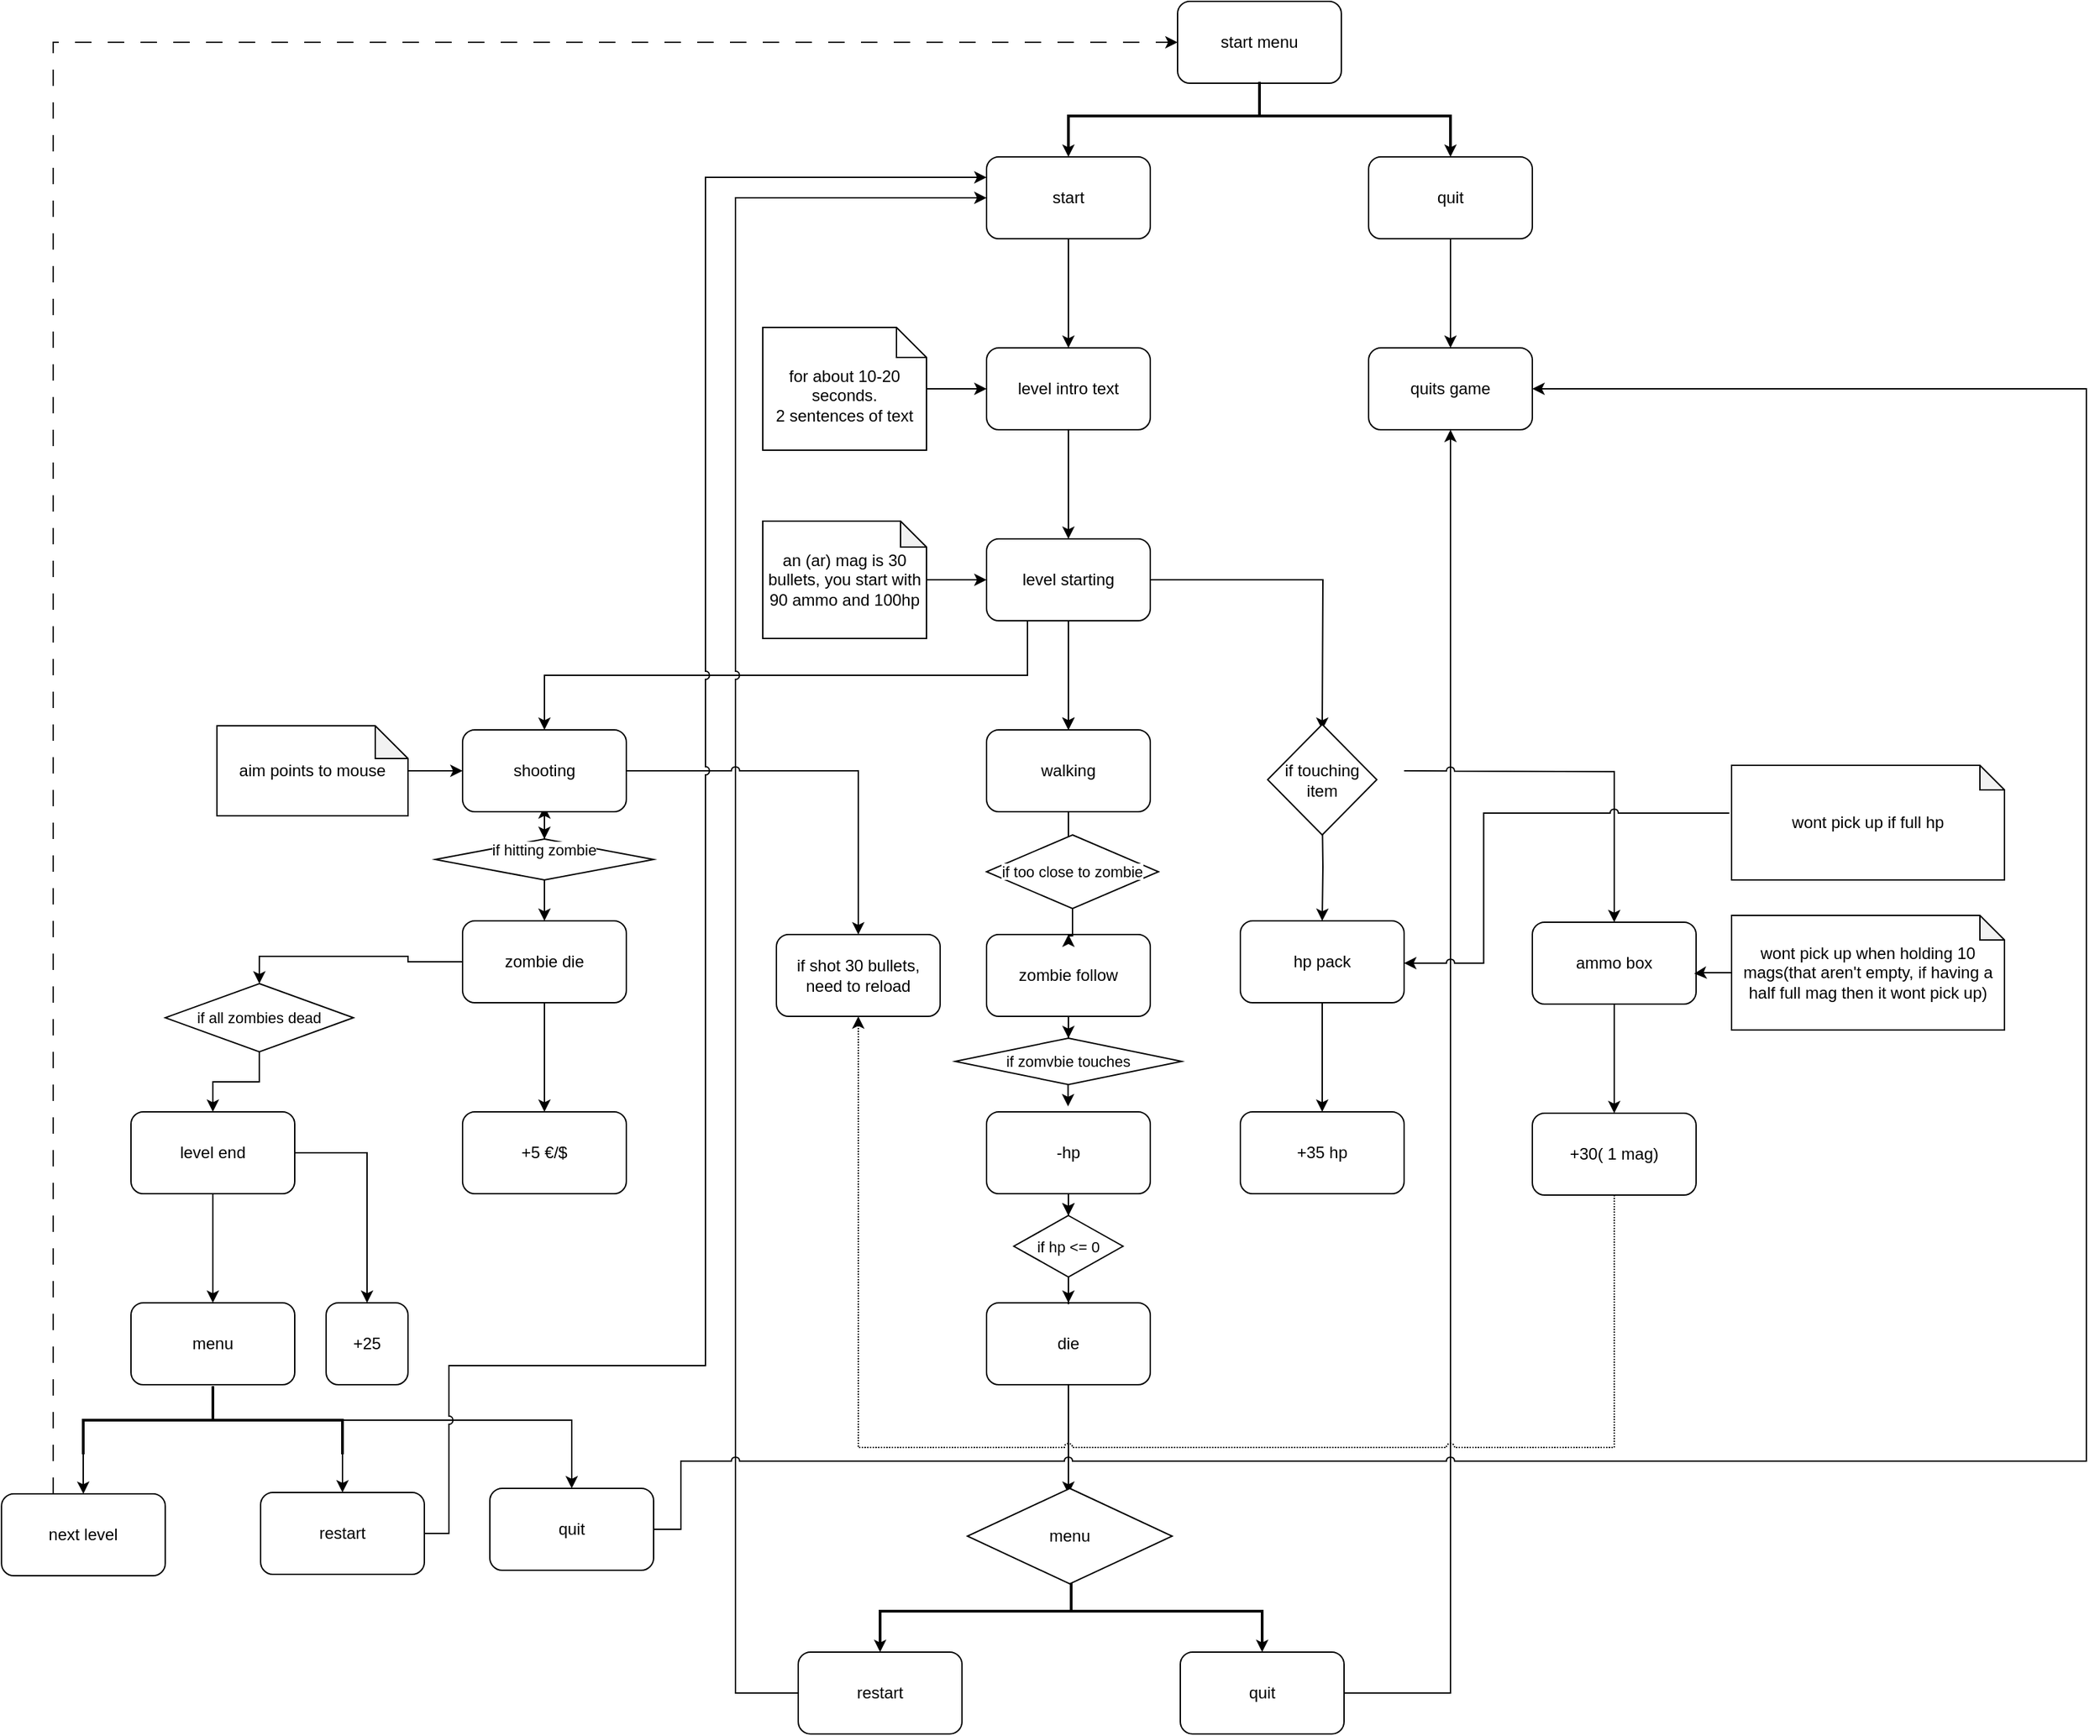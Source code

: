 <mxfile version="26.1.2">
  <diagram name="Pagina-1" id="miCHl6t98B1mV_TQDhrA">
    <mxGraphModel dx="2927" dy="2213" grid="1" gridSize="10" guides="1" tooltips="1" connect="1" arrows="1" fold="1" page="1" pageScale="1" pageWidth="827" pageHeight="1169" background="#ffffff" math="0" shadow="0">
      <root>
        <mxCell id="0" />
        <mxCell id="1" parent="0" />
        <mxCell id="KMwR811q6aHcWl160aMd-12" value="" style="edgeStyle=orthogonalEdgeStyle;rounded=0;orthogonalLoop=1;jettySize=auto;html=1;" parent="1" source="KMwR811q6aHcWl160aMd-6" target="KMwR811q6aHcWl160aMd-11" edge="1">
          <mxGeometry relative="1" as="geometry" />
        </mxCell>
        <mxCell id="KMwR811q6aHcWl160aMd-6" value="start" style="rounded=1;whiteSpace=wrap;html=1;" parent="1" vertex="1">
          <mxGeometry x="214" y="-6" width="120" height="60" as="geometry" />
        </mxCell>
        <mxCell id="KMwR811q6aHcWl160aMd-14" value="" style="edgeStyle=orthogonalEdgeStyle;rounded=0;orthogonalLoop=1;jettySize=auto;html=1;" parent="1" source="KMwR811q6aHcWl160aMd-11" target="KMwR811q6aHcWl160aMd-13" edge="1">
          <mxGeometry relative="1" as="geometry" />
        </mxCell>
        <mxCell id="KMwR811q6aHcWl160aMd-11" value="level intro text" style="rounded=1;whiteSpace=wrap;html=1;" parent="1" vertex="1">
          <mxGeometry x="214" y="134" width="120" height="60" as="geometry" />
        </mxCell>
        <mxCell id="KMwR811q6aHcWl160aMd-29" value="" style="edgeStyle=orthogonalEdgeStyle;rounded=0;orthogonalLoop=1;jettySize=auto;html=1;" parent="1" source="KMwR811q6aHcWl160aMd-13" target="KMwR811q6aHcWl160aMd-28" edge="1">
          <mxGeometry relative="1" as="geometry" />
        </mxCell>
        <mxCell id="2aecdGJbyKE4ds0W0diY-18" value="" style="edgeStyle=orthogonalEdgeStyle;rounded=0;orthogonalLoop=1;jettySize=auto;html=1;" parent="1" source="KMwR811q6aHcWl160aMd-13" edge="1">
          <mxGeometry relative="1" as="geometry">
            <mxPoint x="460" y="414" as="targetPoint" />
          </mxGeometry>
        </mxCell>
        <mxCell id="2aecdGJbyKE4ds0W0diY-36" value="" style="edgeStyle=orthogonalEdgeStyle;rounded=0;orthogonalLoop=1;jettySize=auto;html=1;" parent="1" source="KMwR811q6aHcWl160aMd-13" target="KMwR811q6aHcWl160aMd-28" edge="1">
          <mxGeometry relative="1" as="geometry" />
        </mxCell>
        <mxCell id="2aecdGJbyKE4ds0W0diY-37" style="edgeStyle=orthogonalEdgeStyle;rounded=0;orthogonalLoop=1;jettySize=auto;html=1;exitX=0.25;exitY=1;exitDx=0;exitDy=0;jumpStyle=arc;" parent="1" source="KMwR811q6aHcWl160aMd-13" target="2aecdGJbyKE4ds0W0diY-38" edge="1">
          <mxGeometry relative="1" as="geometry">
            <mxPoint x="80" y="410" as="targetPoint" />
          </mxGeometry>
        </mxCell>
        <mxCell id="KMwR811q6aHcWl160aMd-13" value="level starting" style="whiteSpace=wrap;html=1;rounded=1;" parent="1" vertex="1">
          <mxGeometry x="214" y="274" width="120" height="60" as="geometry" />
        </mxCell>
        <mxCell id="KMwR811q6aHcWl160aMd-17" style="edgeStyle=orthogonalEdgeStyle;rounded=0;orthogonalLoop=1;jettySize=auto;html=1;entryX=0;entryY=0.5;entryDx=0;entryDy=0;" parent="1" source="KMwR811q6aHcWl160aMd-16" target="KMwR811q6aHcWl160aMd-11" edge="1">
          <mxGeometry relative="1" as="geometry" />
        </mxCell>
        <mxCell id="KMwR811q6aHcWl160aMd-16" value="for about 10-20 seconds.&lt;div&gt;2 sentences of text&lt;/div&gt;" style="shape=note2;boundedLbl=1;whiteSpace=wrap;html=1;size=22;verticalAlign=top;align=center;" parent="1" vertex="1">
          <mxGeometry x="50" y="119" width="120" height="90" as="geometry" />
        </mxCell>
        <mxCell id="KMwR811q6aHcWl160aMd-19" value="start menu" style="rounded=1;whiteSpace=wrap;html=1;" parent="1" vertex="1">
          <mxGeometry x="354" y="-120" width="120" height="60" as="geometry" />
        </mxCell>
        <mxCell id="KMwR811q6aHcWl160aMd-22" style="edgeStyle=orthogonalEdgeStyle;rounded=0;orthogonalLoop=1;jettySize=auto;html=1;exitX=1;exitY=1;exitDx=0;exitDy=0;exitPerimeter=0;entryX=0.5;entryY=0;entryDx=0;entryDy=0;" parent="1" source="KMwR811q6aHcWl160aMd-21" target="KMwR811q6aHcWl160aMd-6" edge="1">
          <mxGeometry relative="1" as="geometry" />
        </mxCell>
        <mxCell id="KMwR811q6aHcWl160aMd-24" style="edgeStyle=orthogonalEdgeStyle;rounded=0;orthogonalLoop=1;jettySize=auto;html=1;exitX=1;exitY=0;exitDx=0;exitDy=0;exitPerimeter=0;" parent="1" source="KMwR811q6aHcWl160aMd-21" target="KMwR811q6aHcWl160aMd-25" edge="1">
          <mxGeometry relative="1" as="geometry">
            <mxPoint x="554" y="-6" as="targetPoint" />
            <Array as="points">
              <mxPoint x="554" y="-11" />
              <mxPoint x="554" y="-11" />
            </Array>
          </mxGeometry>
        </mxCell>
        <mxCell id="KMwR811q6aHcWl160aMd-21" value="" style="strokeWidth=2;html=1;shape=mxgraph.flowchart.annotation_2;align=left;labelPosition=right;pointerEvents=1;rotation=90;" parent="1" vertex="1">
          <mxGeometry x="389" y="-176" width="50" height="280" as="geometry" />
        </mxCell>
        <mxCell id="KMwR811q6aHcWl160aMd-27" value="" style="edgeStyle=orthogonalEdgeStyle;rounded=0;orthogonalLoop=1;jettySize=auto;html=1;" parent="1" source="KMwR811q6aHcWl160aMd-25" target="KMwR811q6aHcWl160aMd-26" edge="1">
          <mxGeometry relative="1" as="geometry" />
        </mxCell>
        <mxCell id="KMwR811q6aHcWl160aMd-25" value="quit" style="rounded=1;whiteSpace=wrap;html=1;" parent="1" vertex="1">
          <mxGeometry x="494" y="-6.0" width="120" height="60" as="geometry" />
        </mxCell>
        <mxCell id="KMwR811q6aHcWl160aMd-26" value="quits game" style="whiteSpace=wrap;html=1;rounded=1;" parent="1" vertex="1">
          <mxGeometry x="494" y="134.0" width="120" height="60" as="geometry" />
        </mxCell>
        <mxCell id="ivtVZEtVlIdEnVqYXN35-20" value="" style="edgeStyle=orthogonalEdgeStyle;rounded=0;orthogonalLoop=1;jettySize=auto;html=1;" edge="1" parent="1" source="KMwR811q6aHcWl160aMd-28" target="ivtVZEtVlIdEnVqYXN35-17">
          <mxGeometry relative="1" as="geometry" />
        </mxCell>
        <mxCell id="KMwR811q6aHcWl160aMd-28" value="walking" style="whiteSpace=wrap;html=1;rounded=1;" parent="1" vertex="1">
          <mxGeometry x="214" y="414" width="120" height="60" as="geometry" />
        </mxCell>
        <mxCell id="ivtVZEtVlIdEnVqYXN35-13" value="" style="edgeStyle=orthogonalEdgeStyle;rounded=0;orthogonalLoop=1;jettySize=auto;html=1;" edge="1" parent="1" source="KMwR811q6aHcWl160aMd-31" target="ivtVZEtVlIdEnVqYXN35-10">
          <mxGeometry relative="1" as="geometry" />
        </mxCell>
        <mxCell id="KMwR811q6aHcWl160aMd-31" value="zombie follow" style="rounded=1;whiteSpace=wrap;html=1;" parent="1" vertex="1">
          <mxGeometry x="214" y="564" width="120" height="60" as="geometry" />
        </mxCell>
        <mxCell id="ivtVZEtVlIdEnVqYXN35-9" value="" style="edgeStyle=orthogonalEdgeStyle;rounded=0;orthogonalLoop=1;jettySize=auto;html=1;" edge="1" parent="1" source="KMwR811q6aHcWl160aMd-34" target="ivtVZEtVlIdEnVqYXN35-7">
          <mxGeometry relative="1" as="geometry" />
        </mxCell>
        <mxCell id="ivtVZEtVlIdEnVqYXN35-16" value="" style="edgeStyle=orthogonalEdgeStyle;rounded=0;orthogonalLoop=1;jettySize=auto;html=1;" edge="1" parent="1" source="KMwR811q6aHcWl160aMd-34" target="ivtVZEtVlIdEnVqYXN35-7">
          <mxGeometry relative="1" as="geometry" />
        </mxCell>
        <mxCell id="KMwR811q6aHcWl160aMd-34" value="-hp" style="rounded=1;whiteSpace=wrap;html=1;" parent="1" vertex="1">
          <mxGeometry x="214" y="694" width="120" height="60" as="geometry" />
        </mxCell>
        <mxCell id="2aecdGJbyKE4ds0W0diY-5" value="" style="edgeStyle=orthogonalEdgeStyle;rounded=0;orthogonalLoop=1;jettySize=auto;html=1;" parent="1" source="2aecdGJbyKE4ds0W0diY-2" edge="1">
          <mxGeometry relative="1" as="geometry">
            <mxPoint x="274" y="974" as="targetPoint" />
          </mxGeometry>
        </mxCell>
        <mxCell id="2aecdGJbyKE4ds0W0diY-2" value="die" style="rounded=1;whiteSpace=wrap;html=1;" parent="1" vertex="1">
          <mxGeometry x="214" y="834" width="120" height="60" as="geometry" />
        </mxCell>
        <mxCell id="2aecdGJbyKE4ds0W0diY-13" style="edgeStyle=orthogonalEdgeStyle;rounded=0;orthogonalLoop=1;jettySize=auto;html=1;jumpStyle=arc;" parent="1" source="2aecdGJbyKE4ds0W0diY-6" target="KMwR811q6aHcWl160aMd-6" edge="1">
          <mxGeometry relative="1" as="geometry">
            <mxPoint x="20" y="24" as="targetPoint" />
            <Array as="points">
              <mxPoint x="30" y="1120" />
              <mxPoint x="30" y="24" />
            </Array>
          </mxGeometry>
        </mxCell>
        <mxCell id="2aecdGJbyKE4ds0W0diY-6" value="restart" style="rounded=1;whiteSpace=wrap;html=1;" parent="1" vertex="1">
          <mxGeometry x="76" y="1090" width="120" height="60" as="geometry" />
        </mxCell>
        <mxCell id="2aecdGJbyKE4ds0W0diY-10" style="edgeStyle=orthogonalEdgeStyle;rounded=0;orthogonalLoop=1;jettySize=auto;html=1;exitX=1;exitY=1;exitDx=0;exitDy=0;exitPerimeter=0;entryX=0.5;entryY=0;entryDx=0;entryDy=0;" parent="1" source="2aecdGJbyKE4ds0W0diY-7" target="2aecdGJbyKE4ds0W0diY-6" edge="1">
          <mxGeometry relative="1" as="geometry" />
        </mxCell>
        <mxCell id="2aecdGJbyKE4ds0W0diY-11" style="edgeStyle=orthogonalEdgeStyle;rounded=0;orthogonalLoop=1;jettySize=auto;html=1;exitX=1;exitY=0;exitDx=0;exitDy=0;exitPerimeter=0;entryX=0.5;entryY=0;entryDx=0;entryDy=0;" parent="1" source="2aecdGJbyKE4ds0W0diY-7" target="2aecdGJbyKE4ds0W0diY-8" edge="1">
          <mxGeometry relative="1" as="geometry" />
        </mxCell>
        <mxCell id="2aecdGJbyKE4ds0W0diY-7" value="" style="strokeWidth=2;html=1;shape=mxgraph.flowchart.annotation_2;align=left;labelPosition=right;pointerEvents=1;rotation=90;" parent="1" vertex="1">
          <mxGeometry x="251" y="920" width="50" height="280" as="geometry" />
        </mxCell>
        <mxCell id="2aecdGJbyKE4ds0W0diY-12" style="edgeStyle=orthogonalEdgeStyle;rounded=0;orthogonalLoop=1;jettySize=auto;html=1;jumpStyle=arc;" parent="1" source="2aecdGJbyKE4ds0W0diY-8" target="KMwR811q6aHcWl160aMd-26" edge="1">
          <mxGeometry relative="1" as="geometry" />
        </mxCell>
        <mxCell id="2aecdGJbyKE4ds0W0diY-8" value="quit" style="rounded=1;whiteSpace=wrap;html=1;" parent="1" vertex="1">
          <mxGeometry x="356" y="1090.0" width="120" height="60" as="geometry" />
        </mxCell>
        <mxCell id="2aecdGJbyKE4ds0W0diY-20" value="" style="edgeStyle=orthogonalEdgeStyle;rounded=0;orthogonalLoop=1;jettySize=auto;html=1;" parent="1" target="2aecdGJbyKE4ds0W0diY-19" edge="1">
          <mxGeometry relative="1" as="geometry">
            <mxPoint x="460" y="474" as="sourcePoint" />
          </mxGeometry>
        </mxCell>
        <mxCell id="2aecdGJbyKE4ds0W0diY-25" value="" style="edgeStyle=orthogonalEdgeStyle;rounded=0;orthogonalLoop=1;jettySize=auto;html=1;jumpStyle=arc;" parent="1" target="2aecdGJbyKE4ds0W0diY-24" edge="1">
          <mxGeometry relative="1" as="geometry">
            <mxPoint x="520" y="444.059" as="sourcePoint" />
          </mxGeometry>
        </mxCell>
        <mxCell id="2aecdGJbyKE4ds0W0diY-22" value="" style="edgeStyle=orthogonalEdgeStyle;rounded=0;orthogonalLoop=1;jettySize=auto;html=1;" parent="1" source="2aecdGJbyKE4ds0W0diY-19" target="2aecdGJbyKE4ds0W0diY-21" edge="1">
          <mxGeometry relative="1" as="geometry" />
        </mxCell>
        <mxCell id="2aecdGJbyKE4ds0W0diY-19" value="hp pack" style="whiteSpace=wrap;html=1;rounded=1;" parent="1" vertex="1">
          <mxGeometry x="400" y="554" width="120" height="60" as="geometry" />
        </mxCell>
        <mxCell id="2aecdGJbyKE4ds0W0diY-21" value="+35 hp" style="whiteSpace=wrap;html=1;rounded=1;" parent="1" vertex="1">
          <mxGeometry x="400" y="694" width="120" height="60" as="geometry" />
        </mxCell>
        <mxCell id="2aecdGJbyKE4ds0W0diY-27" value="" style="edgeStyle=orthogonalEdgeStyle;rounded=0;orthogonalLoop=1;jettySize=auto;html=1;" parent="1" source="2aecdGJbyKE4ds0W0diY-24" target="2aecdGJbyKE4ds0W0diY-26" edge="1">
          <mxGeometry relative="1" as="geometry" />
        </mxCell>
        <mxCell id="2aecdGJbyKE4ds0W0diY-24" value="ammo box" style="whiteSpace=wrap;html=1;rounded=1;" parent="1" vertex="1">
          <mxGeometry x="614" y="555" width="120" height="60" as="geometry" />
        </mxCell>
        <mxCell id="2aecdGJbyKE4ds0W0diY-45" style="edgeStyle=orthogonalEdgeStyle;rounded=0;orthogonalLoop=1;jettySize=auto;html=1;jumpStyle=arc;curved=0;dashed=1;dashPattern=1 1;" parent="1" source="2aecdGJbyKE4ds0W0diY-26" target="2aecdGJbyKE4ds0W0diY-44" edge="1">
          <mxGeometry relative="1" as="geometry">
            <Array as="points">
              <mxPoint x="674" y="940" />
              <mxPoint x="120" y="940" />
            </Array>
          </mxGeometry>
        </mxCell>
        <mxCell id="2aecdGJbyKE4ds0W0diY-26" value="+30( 1 mag)" style="whiteSpace=wrap;html=1;rounded=1;" parent="1" vertex="1">
          <mxGeometry x="614" y="695" width="120" height="60" as="geometry" />
        </mxCell>
        <mxCell id="2aecdGJbyKE4ds0W0diY-29" style="edgeStyle=orthogonalEdgeStyle;rounded=0;orthogonalLoop=1;jettySize=auto;html=1;entryX=0;entryY=0.5;entryDx=0;entryDy=0;" parent="1" source="2aecdGJbyKE4ds0W0diY-28" target="KMwR811q6aHcWl160aMd-13" edge="1">
          <mxGeometry relative="1" as="geometry" />
        </mxCell>
        <mxCell id="2aecdGJbyKE4ds0W0diY-28" value="an (ar) mag is 30 bullets, you start with 90 ammo and 100hp" style="shape=note;whiteSpace=wrap;html=1;backgroundOutline=1;darkOpacity=0.05;size=19;" parent="1" vertex="1">
          <mxGeometry x="50" y="261" width="120" height="86" as="geometry" />
        </mxCell>
        <mxCell id="2aecdGJbyKE4ds0W0diY-30" value="wont pick up when holding 10 mags(that aren&#39;t empty, if having a half full mag then it wont pick up)" style="shape=note;whiteSpace=wrap;html=1;backgroundOutline=1;darkOpacity=0.05;size=18;" parent="1" vertex="1">
          <mxGeometry x="760" y="550" width="200" height="84" as="geometry" />
        </mxCell>
        <mxCell id="2aecdGJbyKE4ds0W0diY-31" style="edgeStyle=orthogonalEdgeStyle;rounded=0;orthogonalLoop=1;jettySize=auto;html=1;entryX=0.988;entryY=0.627;entryDx=0;entryDy=0;entryPerimeter=0;" parent="1" source="2aecdGJbyKE4ds0W0diY-30" target="2aecdGJbyKE4ds0W0diY-24" edge="1">
          <mxGeometry relative="1" as="geometry" />
        </mxCell>
        <mxCell id="2aecdGJbyKE4ds0W0diY-32" value="wont pick up if full hp" style="shape=note;whiteSpace=wrap;html=1;backgroundOutline=1;darkOpacity=0.05;size=18;" parent="1" vertex="1">
          <mxGeometry x="760" y="440" width="200" height="84" as="geometry" />
        </mxCell>
        <mxCell id="2aecdGJbyKE4ds0W0diY-33" style="edgeStyle=orthogonalEdgeStyle;rounded=0;orthogonalLoop=1;jettySize=auto;html=1;entryX=1.014;entryY=0.633;entryDx=0;entryDy=0;entryPerimeter=0;jumpStyle=arc;" parent="1" edge="1">
          <mxGeometry relative="1" as="geometry">
            <mxPoint x="758.32" y="475.0" as="sourcePoint" />
            <mxPoint x="520.0" y="584.98" as="targetPoint" />
            <Array as="points">
              <mxPoint x="578.32" y="475" />
              <mxPoint x="578.32" y="585" />
            </Array>
          </mxGeometry>
        </mxCell>
        <mxCell id="2aecdGJbyKE4ds0W0diY-40" value="" style="edgeStyle=orthogonalEdgeStyle;rounded=0;orthogonalLoop=1;jettySize=auto;html=1;" parent="1" edge="1">
          <mxGeometry relative="1" as="geometry">
            <mxPoint x="-111" y="474" as="sourcePoint" />
            <mxPoint x="-110" y="470" as="targetPoint" />
          </mxGeometry>
        </mxCell>
        <mxCell id="2aecdGJbyKE4ds0W0diY-43" style="edgeStyle=orthogonalEdgeStyle;rounded=0;orthogonalLoop=1;jettySize=auto;html=1;jumpStyle=arc;" parent="1" source="2aecdGJbyKE4ds0W0diY-38" target="2aecdGJbyKE4ds0W0diY-44" edge="1">
          <mxGeometry relative="1" as="geometry">
            <mxPoint x="-280" y="560" as="targetPoint" />
          </mxGeometry>
        </mxCell>
        <mxCell id="ivtVZEtVlIdEnVqYXN35-5" value="" style="edgeStyle=orthogonalEdgeStyle;rounded=0;orthogonalLoop=1;jettySize=auto;html=1;" edge="1" parent="1" source="2aecdGJbyKE4ds0W0diY-38" target="ivtVZEtVlIdEnVqYXN35-1">
          <mxGeometry relative="1" as="geometry" />
        </mxCell>
        <mxCell id="2aecdGJbyKE4ds0W0diY-38" value="shooting" style="rounded=1;whiteSpace=wrap;html=1;" parent="1" vertex="1">
          <mxGeometry x="-170" y="414" width="120" height="60" as="geometry" />
        </mxCell>
        <mxCell id="2aecdGJbyKE4ds0W0diY-42" value="" style="edgeStyle=orthogonalEdgeStyle;rounded=0;orthogonalLoop=1;jettySize=auto;html=1;" parent="1" source="2aecdGJbyKE4ds0W0diY-39" target="2aecdGJbyKE4ds0W0diY-41" edge="1">
          <mxGeometry relative="1" as="geometry" />
        </mxCell>
        <mxCell id="2aecdGJbyKE4ds0W0diY-48" value="" style="edgeStyle=orthogonalEdgeStyle;rounded=0;orthogonalLoop=1;jettySize=auto;html=1;entryX=0.5;entryY=0;entryDx=0;entryDy=0;" parent="1" source="2aecdGJbyKE4ds0W0diY-39" target="ivtVZEtVlIdEnVqYXN35-23" edge="1">
          <mxGeometry x="0.563" y="3" relative="1" as="geometry">
            <mxPoint x="-350" y="584" as="targetPoint" />
            <mxPoint as="offset" />
          </mxGeometry>
        </mxCell>
        <mxCell id="2aecdGJbyKE4ds0W0diY-39" value="zombie die" style="whiteSpace=wrap;html=1;rounded=1;" parent="1" vertex="1">
          <mxGeometry x="-170" y="554" width="120" height="60" as="geometry" />
        </mxCell>
        <mxCell id="2aecdGJbyKE4ds0W0diY-41" value="+5 €/$" style="whiteSpace=wrap;html=1;rounded=1;" parent="1" vertex="1">
          <mxGeometry x="-170" y="694" width="120" height="60" as="geometry" />
        </mxCell>
        <mxCell id="2aecdGJbyKE4ds0W0diY-44" value="if shot 30 bullets, need to reload" style="rounded=1;whiteSpace=wrap;html=1;" parent="1" vertex="1">
          <mxGeometry x="60" y="564" width="120" height="60" as="geometry" />
        </mxCell>
        <mxCell id="2aecdGJbyKE4ds0W0diY-47" style="edgeStyle=orthogonalEdgeStyle;rounded=0;orthogonalLoop=1;jettySize=auto;html=1;" parent="1" source="2aecdGJbyKE4ds0W0diY-46" target="2aecdGJbyKE4ds0W0diY-38" edge="1">
          <mxGeometry relative="1" as="geometry" />
        </mxCell>
        <mxCell id="2aecdGJbyKE4ds0W0diY-46" value="aim points to mouse" style="shape=note;whiteSpace=wrap;html=1;backgroundOutline=1;darkOpacity=0.05;size=24;" parent="1" vertex="1">
          <mxGeometry x="-350" y="411" width="140" height="66" as="geometry" />
        </mxCell>
        <mxCell id="2aecdGJbyKE4ds0W0diY-51" value="" style="edgeStyle=orthogonalEdgeStyle;rounded=0;orthogonalLoop=1;jettySize=auto;html=1;" parent="1" source="2aecdGJbyKE4ds0W0diY-49" target="2aecdGJbyKE4ds0W0diY-50" edge="1">
          <mxGeometry relative="1" as="geometry" />
        </mxCell>
        <mxCell id="2aecdGJbyKE4ds0W0diY-66" style="edgeStyle=orthogonalEdgeStyle;rounded=0;orthogonalLoop=1;jettySize=auto;html=1;" parent="1" source="2aecdGJbyKE4ds0W0diY-49" target="2aecdGJbyKE4ds0W0diY-67" edge="1">
          <mxGeometry relative="1" as="geometry">
            <mxPoint x="-240" y="840" as="targetPoint" />
          </mxGeometry>
        </mxCell>
        <mxCell id="2aecdGJbyKE4ds0W0diY-49" value="level end" style="rounded=1;whiteSpace=wrap;html=1;" parent="1" vertex="1">
          <mxGeometry x="-413" y="694" width="120" height="60" as="geometry" />
        </mxCell>
        <mxCell id="2aecdGJbyKE4ds0W0diY-50" value="menu" style="whiteSpace=wrap;html=1;rounded=1;" parent="1" vertex="1">
          <mxGeometry x="-413" y="834" width="120" height="60" as="geometry" />
        </mxCell>
        <mxCell id="2aecdGJbyKE4ds0W0diY-57" style="edgeStyle=orthogonalEdgeStyle;rounded=0;orthogonalLoop=1;jettySize=auto;html=1;exitX=0.5;exitY=0;exitDx=0;exitDy=0;exitPerimeter=0;" parent="1" source="2aecdGJbyKE4ds0W0diY-56" target="2aecdGJbyKE4ds0W0diY-58" edge="1">
          <mxGeometry relative="1" as="geometry">
            <mxPoint x="-140" y="950" as="targetPoint" />
            <Array as="points">
              <mxPoint x="-90" y="920" />
            </Array>
          </mxGeometry>
        </mxCell>
        <mxCell id="2aecdGJbyKE4ds0W0diY-60" style="edgeStyle=orthogonalEdgeStyle;rounded=0;orthogonalLoop=1;jettySize=auto;html=1;exitX=1;exitY=0;exitDx=0;exitDy=0;exitPerimeter=0;" parent="1" source="2aecdGJbyKE4ds0W0diY-56" target="2aecdGJbyKE4ds0W0diY-61" edge="1">
          <mxGeometry relative="1" as="geometry">
            <mxPoint x="-258.095" y="970" as="targetPoint" />
          </mxGeometry>
        </mxCell>
        <mxCell id="2aecdGJbyKE4ds0W0diY-63" style="edgeStyle=orthogonalEdgeStyle;rounded=0;orthogonalLoop=1;jettySize=auto;html=1;exitX=1;exitY=1;exitDx=0;exitDy=0;exitPerimeter=0;" parent="1" source="2aecdGJbyKE4ds0W0diY-56" target="2aecdGJbyKE4ds0W0diY-64" edge="1">
          <mxGeometry relative="1" as="geometry">
            <mxPoint x="-447.882" y="970" as="targetPoint" />
          </mxGeometry>
        </mxCell>
        <mxCell id="2aecdGJbyKE4ds0W0diY-56" value="" style="strokeWidth=2;html=1;shape=mxgraph.flowchart.annotation_2;align=left;labelPosition=right;pointerEvents=1;rotation=90;" parent="1" vertex="1">
          <mxGeometry x="-378" y="825" width="50" height="190" as="geometry" />
        </mxCell>
        <mxCell id="2aecdGJbyKE4ds0W0diY-59" style="edgeStyle=orthogonalEdgeStyle;rounded=0;orthogonalLoop=1;jettySize=auto;html=1;entryX=1;entryY=0.5;entryDx=0;entryDy=0;jumpStyle=arc;" parent="1" source="2aecdGJbyKE4ds0W0diY-58" target="KMwR811q6aHcWl160aMd-26" edge="1">
          <mxGeometry relative="1" as="geometry">
            <Array as="points">
              <mxPoint x="-10" y="1000" />
              <mxPoint x="-10" y="950" />
              <mxPoint x="1020" y="950" />
              <mxPoint x="1020" y="164" />
            </Array>
          </mxGeometry>
        </mxCell>
        <mxCell id="2aecdGJbyKE4ds0W0diY-58" value="quit" style="rounded=1;whiteSpace=wrap;html=1;" parent="1" vertex="1">
          <mxGeometry x="-150" y="970" width="120" height="60" as="geometry" />
        </mxCell>
        <mxCell id="2aecdGJbyKE4ds0W0diY-62" style="edgeStyle=orthogonalEdgeStyle;rounded=0;orthogonalLoop=1;jettySize=auto;html=1;entryX=0;entryY=0.25;entryDx=0;entryDy=0;jumpStyle=arc;" parent="1" source="2aecdGJbyKE4ds0W0diY-61" target="KMwR811q6aHcWl160aMd-6" edge="1">
          <mxGeometry relative="1" as="geometry">
            <Array as="points">
              <mxPoint x="-180" y="1003" />
              <mxPoint x="-180" y="880" />
              <mxPoint x="8" y="880" />
              <mxPoint x="8" y="9" />
            </Array>
          </mxGeometry>
        </mxCell>
        <mxCell id="2aecdGJbyKE4ds0W0diY-61" value="restart" style="rounded=1;whiteSpace=wrap;html=1;" parent="1" vertex="1">
          <mxGeometry x="-318" y="973" width="120" height="60" as="geometry" />
        </mxCell>
        <mxCell id="2aecdGJbyKE4ds0W0diY-65" style="edgeStyle=orthogonalEdgeStyle;rounded=0;orthogonalLoop=1;jettySize=auto;html=1;dashed=1;dashPattern=12 12;shadow=0;flowAnimation=0;" parent="1" source="2aecdGJbyKE4ds0W0diY-64" target="KMwR811q6aHcWl160aMd-19" edge="1">
          <mxGeometry relative="1" as="geometry">
            <Array as="points">
              <mxPoint x="-470" y="-90" />
            </Array>
          </mxGeometry>
        </mxCell>
        <mxCell id="2aecdGJbyKE4ds0W0diY-64" value="next level" style="rounded=1;whiteSpace=wrap;html=1;" parent="1" vertex="1">
          <mxGeometry x="-507.882" y="974" width="120" height="60" as="geometry" />
        </mxCell>
        <mxCell id="2aecdGJbyKE4ds0W0diY-67" value="+25" style="rounded=1;whiteSpace=wrap;html=1;" parent="1" vertex="1">
          <mxGeometry x="-270" y="834" width="60" height="60" as="geometry" />
        </mxCell>
        <mxCell id="ivtVZEtVlIdEnVqYXN35-4" value="" style="edgeStyle=orthogonalEdgeStyle;rounded=0;orthogonalLoop=1;jettySize=auto;html=1;" edge="1" parent="1" source="ivtVZEtVlIdEnVqYXN35-1" target="2aecdGJbyKE4ds0W0diY-39">
          <mxGeometry relative="1" as="geometry" />
        </mxCell>
        <mxCell id="ivtVZEtVlIdEnVqYXN35-1" value="&#xa;&lt;span style=&quot;color: rgb(0, 0, 0); font-family: Helvetica; font-size: 11px; font-style: normal; font-variant-ligatures: normal; font-variant-caps: normal; font-weight: 400; letter-spacing: normal; orphans: 2; text-align: center; text-indent: 0px; text-transform: none; widows: 2; word-spacing: 0px; -webkit-text-stroke-width: 0px; white-space: nowrap; background-color: rgb(255, 255, 255); text-decoration-thickness: initial; text-decoration-style: initial; text-decoration-color: initial; display: inline !important; float: none;&quot;&gt;if hitting zombie&lt;/span&gt;&#xa;&#xa;" style="rhombus;whiteSpace=wrap;html=1;" vertex="1" parent="1">
          <mxGeometry x="-190" y="494" width="160" height="30" as="geometry" />
        </mxCell>
        <mxCell id="ivtVZEtVlIdEnVqYXN35-6" value="if touching item" style="rhombus;whiteSpace=wrap;html=1;" vertex="1" parent="1">
          <mxGeometry x="420" y="410" width="80" height="81" as="geometry" />
        </mxCell>
        <mxCell id="ivtVZEtVlIdEnVqYXN35-8" value="" style="edgeStyle=orthogonalEdgeStyle;rounded=0;orthogonalLoop=1;jettySize=auto;html=1;" edge="1" parent="1" source="ivtVZEtVlIdEnVqYXN35-7" target="2aecdGJbyKE4ds0W0diY-2">
          <mxGeometry relative="1" as="geometry" />
        </mxCell>
        <mxCell id="ivtVZEtVlIdEnVqYXN35-7" value="&lt;span style=&quot;font-size: 11px; text-wrap-mode: nowrap; background-color: rgb(255, 255, 255);&quot;&gt;if hp &amp;lt;= 0&lt;/span&gt;" style="rhombus;whiteSpace=wrap;html=1;" vertex="1" parent="1">
          <mxGeometry x="234" y="770" width="80" height="45" as="geometry" />
        </mxCell>
        <mxCell id="ivtVZEtVlIdEnVqYXN35-15" value="" style="edgeStyle=orthogonalEdgeStyle;rounded=0;orthogonalLoop=1;jettySize=auto;html=1;" edge="1" parent="1">
          <mxGeometry relative="1" as="geometry">
            <mxPoint x="273.75" y="674" as="sourcePoint" />
            <mxPoint x="273.75" y="690" as="targetPoint" />
          </mxGeometry>
        </mxCell>
        <mxCell id="ivtVZEtVlIdEnVqYXN35-10" value="&lt;span style=&quot;font-size: 11px; text-wrap-mode: nowrap; background-color: rgb(255, 255, 255);&quot;&gt;if zomvbie touches&lt;/span&gt;" style="rhombus;whiteSpace=wrap;html=1;" vertex="1" parent="1">
          <mxGeometry x="191" y="640" width="166" height="34" as="geometry" />
        </mxCell>
        <mxCell id="ivtVZEtVlIdEnVqYXN35-22" style="edgeStyle=orthogonalEdgeStyle;rounded=0;orthogonalLoop=1;jettySize=auto;html=1;entryX=0.5;entryY=0;entryDx=0;entryDy=0;" edge="1" parent="1" source="ivtVZEtVlIdEnVqYXN35-17" target="KMwR811q6aHcWl160aMd-31">
          <mxGeometry relative="1" as="geometry" />
        </mxCell>
        <mxCell id="ivtVZEtVlIdEnVqYXN35-17" value="&lt;span style=&quot;font-size: 11px; text-wrap-mode: nowrap; background-color: rgb(255, 255, 255);&quot;&gt;if too close to zombie&lt;/span&gt;" style="rhombus;whiteSpace=wrap;html=1;" vertex="1" parent="1">
          <mxGeometry x="214" y="491" width="126" height="54" as="geometry" />
        </mxCell>
        <mxCell id="ivtVZEtVlIdEnVqYXN35-26" value="" style="edgeStyle=orthogonalEdgeStyle;rounded=0;orthogonalLoop=1;jettySize=auto;html=1;" edge="1" parent="1" source="ivtVZEtVlIdEnVqYXN35-23" target="2aecdGJbyKE4ds0W0diY-49">
          <mxGeometry relative="1" as="geometry" />
        </mxCell>
        <mxCell id="ivtVZEtVlIdEnVqYXN35-23" value="&lt;span style=&quot;font-size: 11px; text-wrap-mode: nowrap; background-color: rgb(255, 255, 255);&quot;&gt;if all zombies dead&lt;/span&gt;" style="rhombus;whiteSpace=wrap;html=1;" vertex="1" parent="1">
          <mxGeometry x="-387.88" y="600" width="137.88" height="50" as="geometry" />
        </mxCell>
        <mxCell id="ivtVZEtVlIdEnVqYXN35-27" value="menu" style="rhombus;whiteSpace=wrap;html=1;" vertex="1" parent="1">
          <mxGeometry x="200" y="970" width="150" height="70" as="geometry" />
        </mxCell>
      </root>
    </mxGraphModel>
  </diagram>
</mxfile>
